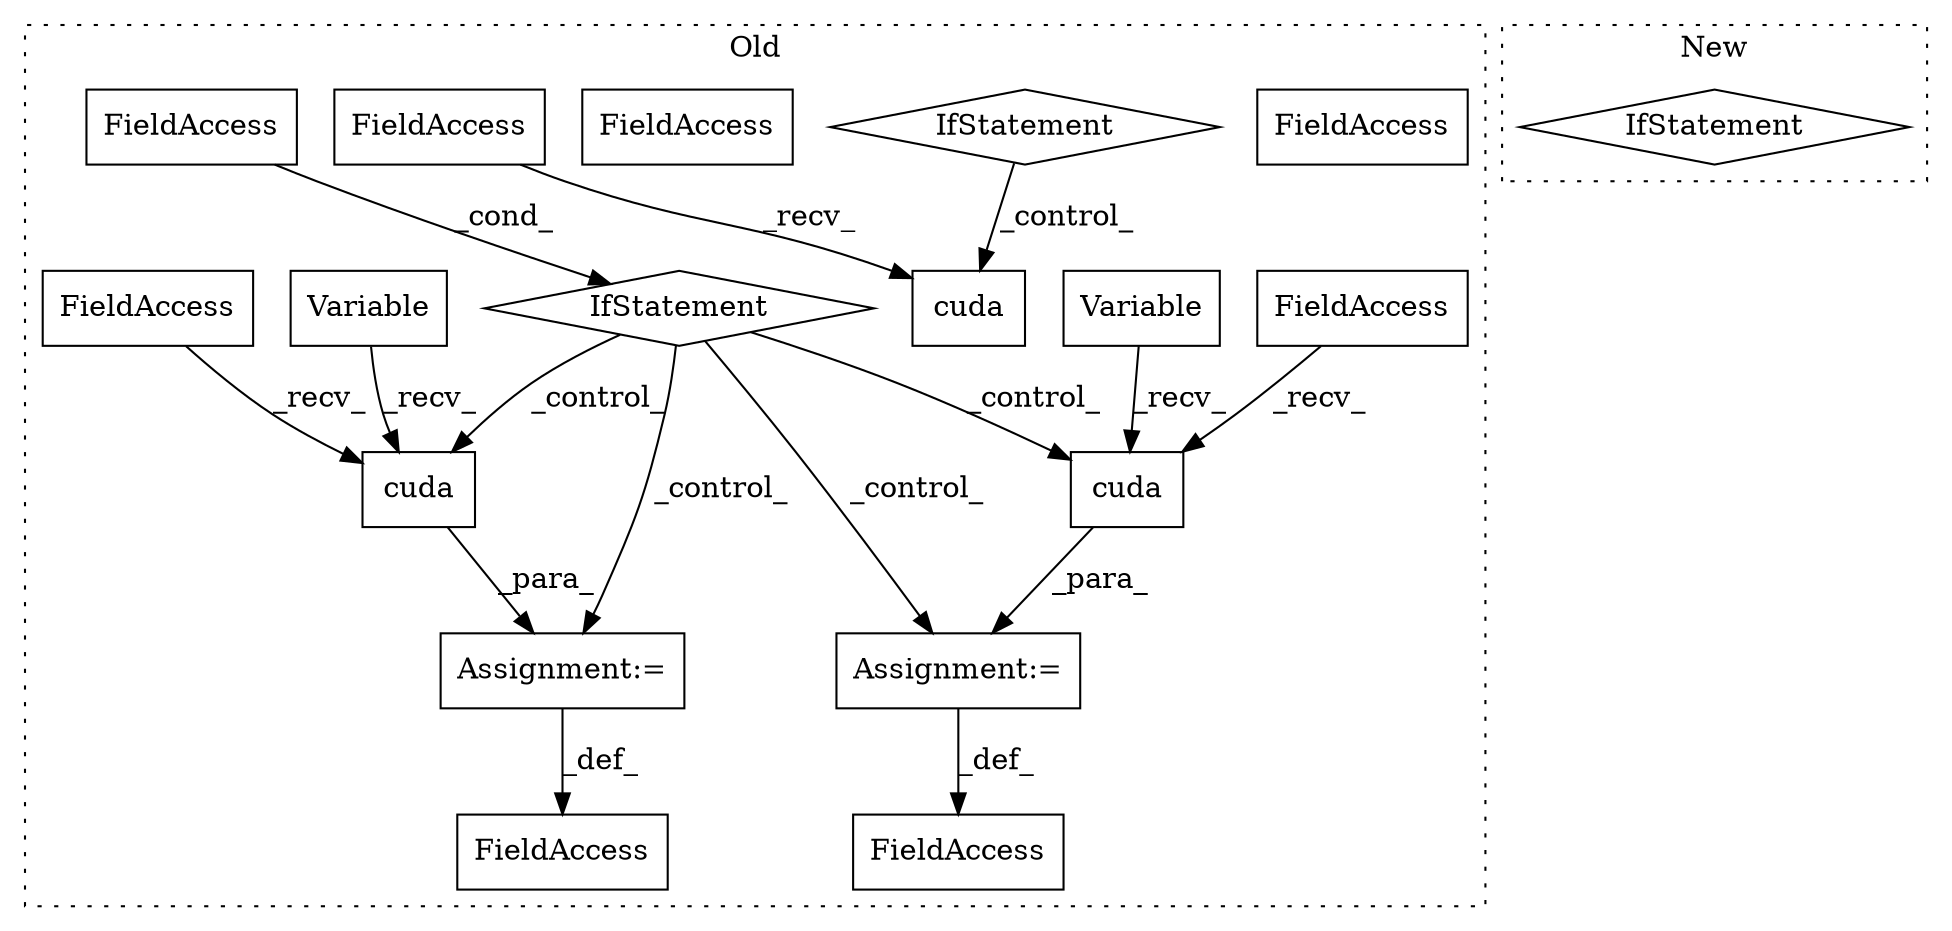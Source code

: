 digraph G {
subgraph cluster0 {
1 [label="Variable" a="32" s="5256,5293" l="9,1" shape="box"];
3 [label="Assignment:=" a="7" s="5458" l="1" shape="box"];
4 [label="FieldAccess" a="22" s="5449" l="9" shape="box"];
5 [label="cuda" a="32" s="5469" l="6" shape="box"];
6 [label="cuda" a="32" s="4109" l="6" shape="box"];
7 [label="FieldAccess" a="22" s="5310" l="4" shape="box"];
8 [label="FieldAccess" a="22" s="4105" l="3" shape="box"];
9 [label="FieldAccess" a="22" s="5459" l="9" shape="box"];
10 [label="FieldAccess" a="22" s="4612" l="4" shape="box"];
11 [label="IfStatement" a="25" s="4080,4093" l="4,2" shape="diamond"];
12 [label="cuda" a="32" s="5429" l="6" shape="box"];
13 [label="Variable" a="32" s="5136,5174" l="9,1" shape="box"];
14 [label="FieldAccess" a="22" s="5407" l="10" shape="box"];
15 [label="FieldAccess" a="22" s="5418" l="10" shape="box"];
16 [label="IfStatement" a="25" s="5306,5319" l="4,2" shape="diamond"];
17 [label="Assignment:=" a="7" s="5417" l="1" shape="box"];
18 [label="FieldAccess" a="22" s="5310" l="4" shape="box"];
label = "Old";
style="dotted";
}
subgraph cluster1 {
2 [label="IfStatement" a="25" s="3537" l="3" shape="diamond"];
label = "New";
style="dotted";
}
1 -> 5 [label="_recv_"];
3 -> 4 [label="_def_"];
5 -> 3 [label="_para_"];
8 -> 6 [label="_recv_"];
9 -> 5 [label="_recv_"];
11 -> 6 [label="_control_"];
12 -> 17 [label="_para_"];
13 -> 12 [label="_recv_"];
15 -> 12 [label="_recv_"];
16 -> 3 [label="_control_"];
16 -> 12 [label="_control_"];
16 -> 5 [label="_control_"];
16 -> 17 [label="_control_"];
17 -> 14 [label="_def_"];
18 -> 16 [label="_cond_"];
}